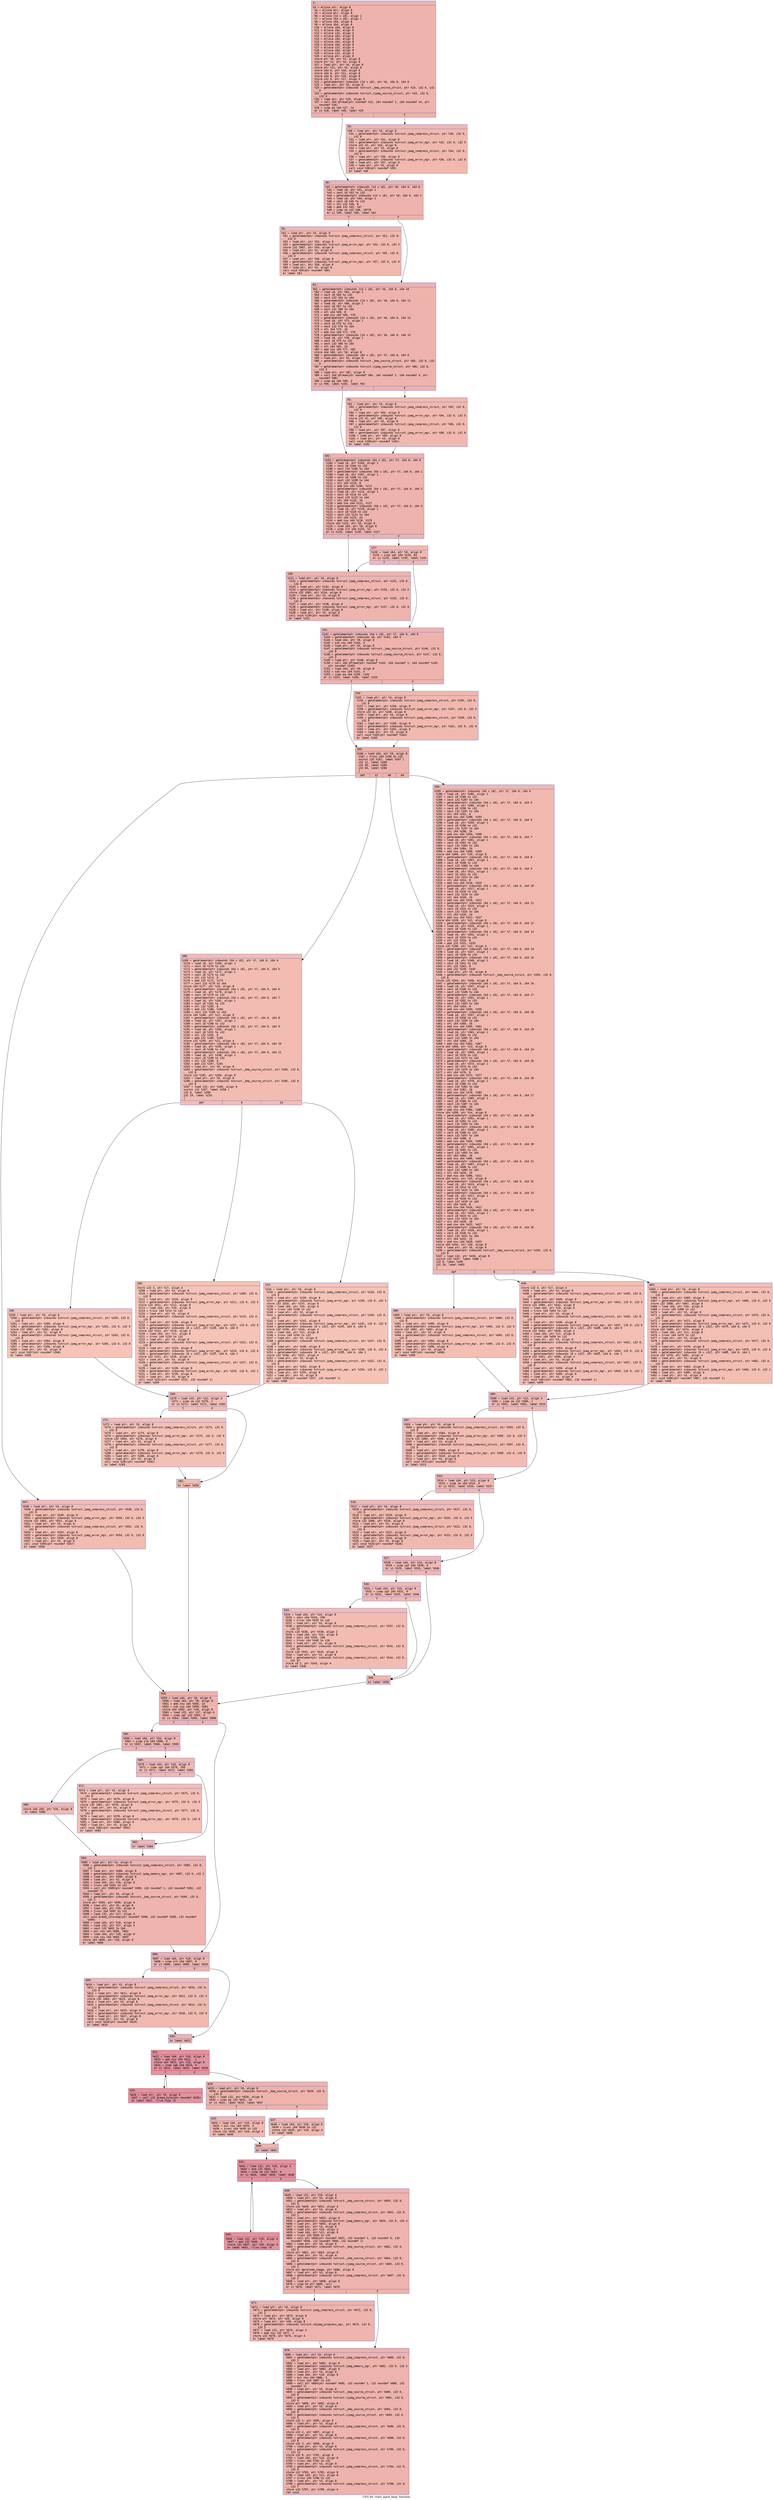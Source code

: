 digraph "CFG for 'start_input_bmp' function" {
	label="CFG for 'start_input_bmp' function";

	Node0x600000a32080 [shape=record,color="#3d50c3ff", style=filled, fillcolor="#d6524470" fontname="Courier",label="{2:\l|  %3 = alloca ptr, align 8\l  %4 = alloca ptr, align 8\l  %5 = alloca ptr, align 8\l  %6 = alloca [14 x i8], align 1\l  %7 = alloca [64 x i8], align 1\l  %8 = alloca i64, align 8\l  %9 = alloca i64, align 8\l  %10 = alloca i64, align 8\l  %11 = alloca i64, align 8\l  %12 = alloca i32, align 4\l  %13 = alloca i64, align 8\l  %14 = alloca i64, align 8\l  %15 = alloca i64, align 8\l  %16 = alloca i64, align 8\l  %17 = alloca i32, align 4\l  %18 = alloca i64, align 8\l  %19 = alloca i32, align 4\l  %20 = alloca ptr, align 8\l  store ptr %0, ptr %3, align 8\l  store ptr %1, ptr %4, align 8\l  %21 = load ptr, ptr %4, align 8\l  store ptr %21, ptr %5, align 8\l  store i64 0, ptr %10, align 8\l  store i64 0, ptr %11, align 8\l  store i64 0, ptr %16, align 8\l  store i32 0, ptr %17, align 4\l  %22 = getelementptr inbounds [14 x i8], ptr %6, i64 0, i64 0\l  %23 = load ptr, ptr %5, align 8\l  %24 = getelementptr inbounds %struct._bmp_source_struct, ptr %23, i32 0, i32\l... 0\l  %25 = getelementptr inbounds %struct.cjpeg_source_struct, ptr %24, i32 0,\l... i32 3\l  %26 = load ptr, ptr %25, align 8\l  %27 = call i64 @fread(ptr noundef %22, i64 noundef 1, i64 noundef 14, ptr\l... noundef %26)\l  %28 = icmp eq i64 %27, 14\l  br i1 %28, label %40, label %29\l|{<s0>T|<s1>F}}"];
	Node0x600000a32080:s0 -> Node0x600000a32120[tooltip="2 -> 40\nProbability 50.00%" ];
	Node0x600000a32080:s1 -> Node0x600000a320d0[tooltip="2 -> 29\nProbability 50.00%" ];
	Node0x600000a320d0 [shape=record,color="#3d50c3ff", style=filled, fillcolor="#dc5d4a70" fontname="Courier",label="{29:\l|  %30 = load ptr, ptr %3, align 8\l  %31 = getelementptr inbounds %struct.jpeg_compress_struct, ptr %30, i32 0,\l... i32 0\l  %32 = load ptr, ptr %31, align 8\l  %33 = getelementptr inbounds %struct.jpeg_error_mgr, ptr %32, i32 0, i32 5\l  store i32 42, ptr %33, align 8\l  %34 = load ptr, ptr %3, align 8\l  %35 = getelementptr inbounds %struct.jpeg_compress_struct, ptr %34, i32 0,\l... i32 0\l  %36 = load ptr, ptr %35, align 8\l  %37 = getelementptr inbounds %struct.jpeg_error_mgr, ptr %36, i32 0, i32 0\l  %38 = load ptr, ptr %37, align 8\l  %39 = load ptr, ptr %3, align 8\l  call void %38(ptr noundef %39)\l  br label %40\l}"];
	Node0x600000a320d0 -> Node0x600000a32120[tooltip="29 -> 40\nProbability 100.00%" ];
	Node0x600000a32120 [shape=record,color="#3d50c3ff", style=filled, fillcolor="#d6524470" fontname="Courier",label="{40:\l|  %41 = getelementptr inbounds [14 x i8], ptr %6, i64 0, i64 0\l  %42 = load i8, ptr %41, align 1\l  %43 = zext i8 %42 to i32\l  %44 = getelementptr inbounds [14 x i8], ptr %6, i64 0, i64 1\l  %45 = load i8, ptr %44, align 1\l  %46 = zext i8 %45 to i32\l  %47 = shl i32 %46, 8\l  %48 = add i32 %43, %47\l  %49 = icmp ne i32 %48, 19778\l  br i1 %49, label %50, label %61\l|{<s0>T|<s1>F}}"];
	Node0x600000a32120:s0 -> Node0x600000a32170[tooltip="40 -> 50\nProbability 50.00%" ];
	Node0x600000a32120:s1 -> Node0x600000a321c0[tooltip="40 -> 61\nProbability 50.00%" ];
	Node0x600000a32170 [shape=record,color="#3d50c3ff", style=filled, fillcolor="#dc5d4a70" fontname="Courier",label="{50:\l|  %51 = load ptr, ptr %3, align 8\l  %52 = getelementptr inbounds %struct.jpeg_compress_struct, ptr %51, i32 0,\l... i32 0\l  %53 = load ptr, ptr %52, align 8\l  %54 = getelementptr inbounds %struct.jpeg_error_mgr, ptr %53, i32 0, i32 5\l  store i32 1007, ptr %54, align 8\l  %55 = load ptr, ptr %3, align 8\l  %56 = getelementptr inbounds %struct.jpeg_compress_struct, ptr %55, i32 0,\l... i32 0\l  %57 = load ptr, ptr %56, align 8\l  %58 = getelementptr inbounds %struct.jpeg_error_mgr, ptr %57, i32 0, i32 0\l  %59 = load ptr, ptr %58, align 8\l  %60 = load ptr, ptr %3, align 8\l  call void %59(ptr noundef %60)\l  br label %61\l}"];
	Node0x600000a32170 -> Node0x600000a321c0[tooltip="50 -> 61\nProbability 100.00%" ];
	Node0x600000a321c0 [shape=record,color="#3d50c3ff", style=filled, fillcolor="#d6524470" fontname="Courier",label="{61:\l|  %62 = getelementptr inbounds [14 x i8], ptr %6, i64 0, i64 10\l  %63 = load i8, ptr %62, align 1\l  %64 = zext i8 %63 to i32\l  %65 = sext i32 %64 to i64\l  %66 = getelementptr inbounds [14 x i8], ptr %6, i64 0, i64 11\l  %67 = load i8, ptr %66, align 1\l  %68 = zext i8 %67 to i32\l  %69 = sext i32 %68 to i64\l  %70 = shl i64 %69, 8\l  %71 = add nsw i64 %65, %70\l  %72 = getelementptr inbounds [14 x i8], ptr %6, i64 0, i64 12\l  %73 = load i8, ptr %72, align 1\l  %74 = zext i8 %73 to i32\l  %75 = sext i32 %74 to i64\l  %76 = shl i64 %75, 16\l  %77 = add nsw i64 %71, %76\l  %78 = getelementptr inbounds [14 x i8], ptr %6, i64 0, i64 13\l  %79 = load i8, ptr %78, align 1\l  %80 = zext i8 %79 to i32\l  %81 = sext i32 %80 to i64\l  %82 = shl i64 %81, 24\l  %83 = add nsw i64 %77, %82\l  store i64 %83, ptr %8, align 8\l  %84 = getelementptr inbounds [64 x i8], ptr %7, i64 0, i64 0\l  %85 = load ptr, ptr %5, align 8\l  %86 = getelementptr inbounds %struct._bmp_source_struct, ptr %85, i32 0, i32\l... 0\l  %87 = getelementptr inbounds %struct.cjpeg_source_struct, ptr %86, i32 0,\l... i32 3\l  %88 = load ptr, ptr %87, align 8\l  %89 = call i64 @fread(ptr noundef %84, i64 noundef 1, i64 noundef 4, ptr\l... noundef %88)\l  %90 = icmp eq i64 %89, 4\l  br i1 %90, label %102, label %91\l|{<s0>T|<s1>F}}"];
	Node0x600000a321c0:s0 -> Node0x600000a32260[tooltip="61 -> 102\nProbability 50.00%" ];
	Node0x600000a321c0:s1 -> Node0x600000a32210[tooltip="61 -> 91\nProbability 50.00%" ];
	Node0x600000a32210 [shape=record,color="#3d50c3ff", style=filled, fillcolor="#dc5d4a70" fontname="Courier",label="{91:\l|  %92 = load ptr, ptr %3, align 8\l  %93 = getelementptr inbounds %struct.jpeg_compress_struct, ptr %92, i32 0,\l... i32 0\l  %94 = load ptr, ptr %93, align 8\l  %95 = getelementptr inbounds %struct.jpeg_error_mgr, ptr %94, i32 0, i32 5\l  store i32 42, ptr %95, align 8\l  %96 = load ptr, ptr %3, align 8\l  %97 = getelementptr inbounds %struct.jpeg_compress_struct, ptr %96, i32 0,\l... i32 0\l  %98 = load ptr, ptr %97, align 8\l  %99 = getelementptr inbounds %struct.jpeg_error_mgr, ptr %98, i32 0, i32 0\l  %100 = load ptr, ptr %99, align 8\l  %101 = load ptr, ptr %3, align 8\l  call void %100(ptr noundef %101)\l  br label %102\l}"];
	Node0x600000a32210 -> Node0x600000a32260[tooltip="91 -> 102\nProbability 100.00%" ];
	Node0x600000a32260 [shape=record,color="#3d50c3ff", style=filled, fillcolor="#d6524470" fontname="Courier",label="{102:\l|  %103 = getelementptr inbounds [64 x i8], ptr %7, i64 0, i64 0\l  %104 = load i8, ptr %103, align 1\l  %105 = zext i8 %104 to i32\l  %106 = sext i32 %105 to i64\l  %107 = getelementptr inbounds [64 x i8], ptr %7, i64 0, i64 1\l  %108 = load i8, ptr %107, align 1\l  %109 = zext i8 %108 to i32\l  %110 = sext i32 %109 to i64\l  %111 = shl i64 %110, 8\l  %112 = add nsw i64 %106, %111\l  %113 = getelementptr inbounds [64 x i8], ptr %7, i64 0, i64 2\l  %114 = load i8, ptr %113, align 1\l  %115 = zext i8 %114 to i32\l  %116 = sext i32 %115 to i64\l  %117 = shl i64 %116, 16\l  %118 = add nsw i64 %112, %117\l  %119 = getelementptr inbounds [64 x i8], ptr %7, i64 0, i64 3\l  %120 = load i8, ptr %119, align 1\l  %121 = zext i8 %120 to i32\l  %122 = sext i32 %121 to i64\l  %123 = shl i64 %122, 24\l  %124 = add nsw i64 %118, %123\l  store i64 %124, ptr %9, align 8\l  %125 = load i64, ptr %9, align 8\l  %126 = icmp slt i64 %125, 12\l  br i1 %126, label %130, label %127\l|{<s0>T|<s1>F}}"];
	Node0x600000a32260:s0 -> Node0x600000a32300[tooltip="102 -> 130\nProbability 50.00%" ];
	Node0x600000a32260:s1 -> Node0x600000a322b0[tooltip="102 -> 127\nProbability 50.00%" ];
	Node0x600000a322b0 [shape=record,color="#3d50c3ff", style=filled, fillcolor="#dc5d4a70" fontname="Courier",label="{127:\l|  %128 = load i64, ptr %9, align 8\l  %129 = icmp sgt i64 %128, 64\l  br i1 %129, label %130, label %141\l|{<s0>T|<s1>F}}"];
	Node0x600000a322b0:s0 -> Node0x600000a32300[tooltip="127 -> 130\nProbability 50.00%" ];
	Node0x600000a322b0:s1 -> Node0x600000a32350[tooltip="127 -> 141\nProbability 50.00%" ];
	Node0x600000a32300 [shape=record,color="#3d50c3ff", style=filled, fillcolor="#d8564670" fontname="Courier",label="{130:\l|  %131 = load ptr, ptr %3, align 8\l  %132 = getelementptr inbounds %struct.jpeg_compress_struct, ptr %131, i32 0,\l... i32 0\l  %133 = load ptr, ptr %132, align 8\l  %134 = getelementptr inbounds %struct.jpeg_error_mgr, ptr %133, i32 0, i32 5\l  store i32 1003, ptr %134, align 8\l  %135 = load ptr, ptr %3, align 8\l  %136 = getelementptr inbounds %struct.jpeg_compress_struct, ptr %135, i32 0,\l... i32 0\l  %137 = load ptr, ptr %136, align 8\l  %138 = getelementptr inbounds %struct.jpeg_error_mgr, ptr %137, i32 0, i32 0\l  %139 = load ptr, ptr %138, align 8\l  %140 = load ptr, ptr %3, align 8\l  call void %139(ptr noundef %140)\l  br label %141\l}"];
	Node0x600000a32300 -> Node0x600000a32350[tooltip="130 -> 141\nProbability 100.00%" ];
	Node0x600000a32350 [shape=record,color="#3d50c3ff", style=filled, fillcolor="#d6524470" fontname="Courier",label="{141:\l|  %142 = getelementptr inbounds [64 x i8], ptr %7, i64 0, i64 0\l  %143 = getelementptr inbounds i8, ptr %142, i64 4\l  %144 = load i64, ptr %9, align 8\l  %145 = sub nsw i64 %144, 4\l  %146 = load ptr, ptr %5, align 8\l  %147 = getelementptr inbounds %struct._bmp_source_struct, ptr %146, i32 0,\l... i32 0\l  %148 = getelementptr inbounds %struct.cjpeg_source_struct, ptr %147, i32 0,\l... i32 3\l  %149 = load ptr, ptr %148, align 8\l  %150 = call i64 @fread(ptr noundef %143, i64 noundef 1, i64 noundef %145,\l... ptr noundef %149)\l  %151 = load i64, ptr %9, align 8\l  %152 = sub nsw i64 %151, 4\l  %153 = icmp eq i64 %150, %152\l  br i1 %153, label %165, label %154\l|{<s0>T|<s1>F}}"];
	Node0x600000a32350:s0 -> Node0x600000a323f0[tooltip="141 -> 165\nProbability 50.00%" ];
	Node0x600000a32350:s1 -> Node0x600000a323a0[tooltip="141 -> 154\nProbability 50.00%" ];
	Node0x600000a323a0 [shape=record,color="#3d50c3ff", style=filled, fillcolor="#dc5d4a70" fontname="Courier",label="{154:\l|  %155 = load ptr, ptr %3, align 8\l  %156 = getelementptr inbounds %struct.jpeg_compress_struct, ptr %155, i32 0,\l... i32 0\l  %157 = load ptr, ptr %156, align 8\l  %158 = getelementptr inbounds %struct.jpeg_error_mgr, ptr %157, i32 0, i32 5\l  store i32 42, ptr %158, align 8\l  %159 = load ptr, ptr %3, align 8\l  %160 = getelementptr inbounds %struct.jpeg_compress_struct, ptr %159, i32 0,\l... i32 0\l  %161 = load ptr, ptr %160, align 8\l  %162 = getelementptr inbounds %struct.jpeg_error_mgr, ptr %161, i32 0, i32 0\l  %163 = load ptr, ptr %162, align 8\l  %164 = load ptr, ptr %3, align 8\l  call void %163(ptr noundef %164)\l  br label %165\l}"];
	Node0x600000a323a0 -> Node0x600000a323f0[tooltip="154 -> 165\nProbability 100.00%" ];
	Node0x600000a323f0 [shape=record,color="#3d50c3ff", style=filled, fillcolor="#d6524470" fontname="Courier",label="{165:\l|  %166 = load i64, ptr %9, align 8\l  %167 = trunc i64 %166 to i32\l  switch i32 %167, label %547 [\l    i32 12, label %168\l    i32 40, label %284\l    i32 64, label %284\l  ]\l|{<s0>def|<s1>12|<s2>40|<s3>64}}"];
	Node0x600000a323f0:s0 -> Node0x600000a32a30[tooltip="165 -> 547\nProbability 25.00%" ];
	Node0x600000a323f0:s1 -> Node0x600000a32440[tooltip="165 -> 168\nProbability 25.00%" ];
	Node0x600000a323f0:s2 -> Node0x600000a32670[tooltip="165 -> 284\nProbability 50.00%" ];
	Node0x600000a323f0:s3 -> Node0x600000a32670[tooltip="165 -> 284\nProbability 50.00%" ];
	Node0x600000a32440 [shape=record,color="#3d50c3ff", style=filled, fillcolor="#e1675170" fontname="Courier",label="{168:\l|  %169 = getelementptr inbounds [64 x i8], ptr %7, i64 0, i64 4\l  %170 = load i8, ptr %169, align 1\l  %171 = zext i8 %170 to i32\l  %172 = getelementptr inbounds [64 x i8], ptr %7, i64 0, i64 5\l  %173 = load i8, ptr %172, align 1\l  %174 = zext i8 %173 to i32\l  %175 = shl i32 %174, 8\l  %176 = add i32 %171, %175\l  %177 = zext i32 %176 to i64\l  store i64 %177, ptr %10, align 8\l  %178 = getelementptr inbounds [64 x i8], ptr %7, i64 0, i64 6\l  %179 = load i8, ptr %178, align 1\l  %180 = zext i8 %179 to i32\l  %181 = getelementptr inbounds [64 x i8], ptr %7, i64 0, i64 7\l  %182 = load i8, ptr %181, align 1\l  %183 = zext i8 %182 to i32\l  %184 = shl i32 %183, 8\l  %185 = add i32 %180, %184\l  %186 = zext i32 %185 to i64\l  store i64 %186, ptr %11, align 8\l  %187 = getelementptr inbounds [64 x i8], ptr %7, i64 0, i64 8\l  %188 = load i8, ptr %187, align 1\l  %189 = zext i8 %188 to i32\l  %190 = getelementptr inbounds [64 x i8], ptr %7, i64 0, i64 9\l  %191 = load i8, ptr %190, align 1\l  %192 = zext i8 %191 to i32\l  %193 = shl i32 %192, 8\l  %194 = add i32 %189, %193\l  store i32 %194, ptr %12, align 4\l  %195 = getelementptr inbounds [64 x i8], ptr %7, i64 0, i64 10\l  %196 = load i8, ptr %195, align 1\l  %197 = zext i8 %196 to i32\l  %198 = getelementptr inbounds [64 x i8], ptr %7, i64 0, i64 11\l  %199 = load i8, ptr %198, align 1\l  %200 = zext i8 %199 to i32\l  %201 = shl i32 %200, 8\l  %202 = add i32 %197, %201\l  %203 = load ptr, ptr %5, align 8\l  %204 = getelementptr inbounds %struct._bmp_source_struct, ptr %203, i32 0,\l... i32 6\l  store i32 %202, ptr %204, align 8\l  %205 = load ptr, ptr %5, align 8\l  %206 = getelementptr inbounds %struct._bmp_source_struct, ptr %205, i32 0,\l... i32 6\l  %207 = load i32, ptr %206, align 8\l  switch i32 %207, label %258 [\l    i32 8, label %208\l    i32 24, label %233\l  ]\l|{<s0>def|<s1>8|<s2>24}}"];
	Node0x600000a32440:s0 -> Node0x600000a32530[tooltip="168 -> 258\nProbability 33.33%" ];
	Node0x600000a32440:s1 -> Node0x600000a32490[tooltip="168 -> 208\nProbability 33.33%" ];
	Node0x600000a32440:s2 -> Node0x600000a324e0[tooltip="168 -> 233\nProbability 33.33%" ];
	Node0x600000a32490 [shape=record,color="#3d50c3ff", style=filled, fillcolor="#e8765c70" fontname="Courier",label="{208:\l|  store i32 3, ptr %17, align 4\l  %209 = load ptr, ptr %3, align 8\l  %210 = getelementptr inbounds %struct.jpeg_compress_struct, ptr %209, i32 0,\l... i32 0\l  %211 = load ptr, ptr %210, align 8\l  %212 = getelementptr inbounds %struct.jpeg_error_mgr, ptr %211, i32 0, i32 5\l  store i32 1011, ptr %212, align 8\l  %213 = load i64, ptr %10, align 8\l  %214 = trunc i64 %213 to i32\l  %215 = load ptr, ptr %3, align 8\l  %216 = getelementptr inbounds %struct.jpeg_compress_struct, ptr %215, i32 0,\l... i32 0\l  %217 = load ptr, ptr %216, align 8\l  %218 = getelementptr inbounds %struct.jpeg_error_mgr, ptr %217, i32 0, i32 6\l  %219 = getelementptr inbounds [8 x i32], ptr %218, i64 0, i64 0\l  store i32 %214, ptr %219, align 4\l  %220 = load i64, ptr %11, align 8\l  %221 = trunc i64 %220 to i32\l  %222 = load ptr, ptr %3, align 8\l  %223 = getelementptr inbounds %struct.jpeg_compress_struct, ptr %222, i32 0,\l... i32 0\l  %224 = load ptr, ptr %223, align 8\l  %225 = getelementptr inbounds %struct.jpeg_error_mgr, ptr %224, i32 0, i32 6\l  %226 = getelementptr inbounds [8 x i32], ptr %225, i64 0, i64 1\l  store i32 %221, ptr %226, align 4\l  %227 = load ptr, ptr %3, align 8\l  %228 = getelementptr inbounds %struct.jpeg_compress_struct, ptr %227, i32 0,\l... i32 0\l  %229 = load ptr, ptr %228, align 8\l  %230 = getelementptr inbounds %struct.jpeg_error_mgr, ptr %229, i32 0, i32 1\l  %231 = load ptr, ptr %230, align 8\l  %232 = load ptr, ptr %3, align 8\l  call void %231(ptr noundef %232, i32 noundef 1)\l  br label %269\l}"];
	Node0x600000a32490 -> Node0x600000a32580[tooltip="208 -> 269\nProbability 100.00%" ];
	Node0x600000a324e0 [shape=record,color="#3d50c3ff", style=filled, fillcolor="#e8765c70" fontname="Courier",label="{233:\l|  %234 = load ptr, ptr %3, align 8\l  %235 = getelementptr inbounds %struct.jpeg_compress_struct, ptr %234, i32 0,\l... i32 0\l  %236 = load ptr, ptr %235, align 8\l  %237 = getelementptr inbounds %struct.jpeg_error_mgr, ptr %236, i32 0, i32 5\l  store i32 1010, ptr %237, align 8\l  %238 = load i64, ptr %10, align 8\l  %239 = trunc i64 %238 to i32\l  %240 = load ptr, ptr %3, align 8\l  %241 = getelementptr inbounds %struct.jpeg_compress_struct, ptr %240, i32 0,\l... i32 0\l  %242 = load ptr, ptr %241, align 8\l  %243 = getelementptr inbounds %struct.jpeg_error_mgr, ptr %242, i32 0, i32 6\l  %244 = getelementptr inbounds [8 x i32], ptr %243, i64 0, i64 0\l  store i32 %239, ptr %244, align 4\l  %245 = load i64, ptr %11, align 8\l  %246 = trunc i64 %245 to i32\l  %247 = load ptr, ptr %3, align 8\l  %248 = getelementptr inbounds %struct.jpeg_compress_struct, ptr %247, i32 0,\l... i32 0\l  %249 = load ptr, ptr %248, align 8\l  %250 = getelementptr inbounds %struct.jpeg_error_mgr, ptr %249, i32 0, i32 6\l  %251 = getelementptr inbounds [8 x i32], ptr %250, i64 0, i64 1\l  store i32 %246, ptr %251, align 4\l  %252 = load ptr, ptr %3, align 8\l  %253 = getelementptr inbounds %struct.jpeg_compress_struct, ptr %252, i32 0,\l... i32 0\l  %254 = load ptr, ptr %253, align 8\l  %255 = getelementptr inbounds %struct.jpeg_error_mgr, ptr %254, i32 0, i32 1\l  %256 = load ptr, ptr %255, align 8\l  %257 = load ptr, ptr %3, align 8\l  call void %256(ptr noundef %257, i32 noundef 1)\l  br label %269\l}"];
	Node0x600000a324e0 -> Node0x600000a32580[tooltip="233 -> 269\nProbability 100.00%" ];
	Node0x600000a32530 [shape=record,color="#3d50c3ff", style=filled, fillcolor="#e8765c70" fontname="Courier",label="{258:\l|  %259 = load ptr, ptr %3, align 8\l  %260 = getelementptr inbounds %struct.jpeg_compress_struct, ptr %259, i32 0,\l... i32 0\l  %261 = load ptr, ptr %260, align 8\l  %262 = getelementptr inbounds %struct.jpeg_error_mgr, ptr %261, i32 0, i32 5\l  store i32 1002, ptr %262, align 8\l  %263 = load ptr, ptr %3, align 8\l  %264 = getelementptr inbounds %struct.jpeg_compress_struct, ptr %263, i32 0,\l... i32 0\l  %265 = load ptr, ptr %264, align 8\l  %266 = getelementptr inbounds %struct.jpeg_error_mgr, ptr %265, i32 0, i32 0\l  %267 = load ptr, ptr %266, align 8\l  %268 = load ptr, ptr %3, align 8\l  call void %267(ptr noundef %268)\l  br label %269\l}"];
	Node0x600000a32530 -> Node0x600000a32580[tooltip="258 -> 269\nProbability 100.00%" ];
	Node0x600000a32580 [shape=record,color="#3d50c3ff", style=filled, fillcolor="#e1675170" fontname="Courier",label="{269:\l|  %270 = load i32, ptr %12, align 4\l  %271 = icmp ne i32 %270, 1\l  br i1 %271, label %272, label %283\l|{<s0>T|<s1>F}}"];
	Node0x600000a32580:s0 -> Node0x600000a325d0[tooltip="269 -> 272\nProbability 50.00%" ];
	Node0x600000a32580:s1 -> Node0x600000a32620[tooltip="269 -> 283\nProbability 50.00%" ];
	Node0x600000a325d0 [shape=record,color="#3d50c3ff", style=filled, fillcolor="#e5705870" fontname="Courier",label="{272:\l|  %273 = load ptr, ptr %3, align 8\l  %274 = getelementptr inbounds %struct.jpeg_compress_struct, ptr %273, i32 0,\l... i32 0\l  %275 = load ptr, ptr %274, align 8\l  %276 = getelementptr inbounds %struct.jpeg_error_mgr, ptr %275, i32 0, i32 5\l  store i32 1004, ptr %276, align 8\l  %277 = load ptr, ptr %3, align 8\l  %278 = getelementptr inbounds %struct.jpeg_compress_struct, ptr %277, i32 0,\l... i32 0\l  %279 = load ptr, ptr %278, align 8\l  %280 = getelementptr inbounds %struct.jpeg_error_mgr, ptr %279, i32 0, i32 0\l  %281 = load ptr, ptr %280, align 8\l  %282 = load ptr, ptr %3, align 8\l  call void %281(ptr noundef %282)\l  br label %283\l}"];
	Node0x600000a325d0 -> Node0x600000a32620[tooltip="272 -> 283\nProbability 100.00%" ];
	Node0x600000a32620 [shape=record,color="#3d50c3ff", style=filled, fillcolor="#e1675170" fontname="Courier",label="{283:\l|  br label %558\l}"];
	Node0x600000a32620 -> Node0x600000a32a80[tooltip="283 -> 558\nProbability 100.00%" ];
	Node0x600000a32670 [shape=record,color="#3d50c3ff", style=filled, fillcolor="#dc5d4a70" fontname="Courier",label="{284:\l|  %285 = getelementptr inbounds [64 x i8], ptr %7, i64 0, i64 4\l  %286 = load i8, ptr %285, align 1\l  %287 = zext i8 %286 to i32\l  %288 = sext i32 %287 to i64\l  %289 = getelementptr inbounds [64 x i8], ptr %7, i64 0, i64 5\l  %290 = load i8, ptr %289, align 1\l  %291 = zext i8 %290 to i32\l  %292 = sext i32 %291 to i64\l  %293 = shl i64 %292, 8\l  %294 = add nsw i64 %288, %293\l  %295 = getelementptr inbounds [64 x i8], ptr %7, i64 0, i64 6\l  %296 = load i8, ptr %295, align 1\l  %297 = zext i8 %296 to i32\l  %298 = sext i32 %297 to i64\l  %299 = shl i64 %298, 16\l  %300 = add nsw i64 %294, %299\l  %301 = getelementptr inbounds [64 x i8], ptr %7, i64 0, i64 7\l  %302 = load i8, ptr %301, align 1\l  %303 = zext i8 %302 to i32\l  %304 = sext i32 %303 to i64\l  %305 = shl i64 %304, 24\l  %306 = add nsw i64 %300, %305\l  store i64 %306, ptr %10, align 8\l  %307 = getelementptr inbounds [64 x i8], ptr %7, i64 0, i64 8\l  %308 = load i8, ptr %307, align 1\l  %309 = zext i8 %308 to i32\l  %310 = sext i32 %309 to i64\l  %311 = getelementptr inbounds [64 x i8], ptr %7, i64 0, i64 9\l  %312 = load i8, ptr %311, align 1\l  %313 = zext i8 %312 to i32\l  %314 = sext i32 %313 to i64\l  %315 = shl i64 %314, 8\l  %316 = add nsw i64 %310, %315\l  %317 = getelementptr inbounds [64 x i8], ptr %7, i64 0, i64 10\l  %318 = load i8, ptr %317, align 1\l  %319 = zext i8 %318 to i32\l  %320 = sext i32 %319 to i64\l  %321 = shl i64 %320, 16\l  %322 = add nsw i64 %316, %321\l  %323 = getelementptr inbounds [64 x i8], ptr %7, i64 0, i64 11\l  %324 = load i8, ptr %323, align 1\l  %325 = zext i8 %324 to i32\l  %326 = sext i32 %325 to i64\l  %327 = shl i64 %326, 24\l  %328 = add nsw i64 %322, %327\l  store i64 %328, ptr %11, align 8\l  %329 = getelementptr inbounds [64 x i8], ptr %7, i64 0, i64 12\l  %330 = load i8, ptr %329, align 1\l  %331 = zext i8 %330 to i32\l  %332 = getelementptr inbounds [64 x i8], ptr %7, i64 0, i64 13\l  %333 = load i8, ptr %332, align 1\l  %334 = zext i8 %333 to i32\l  %335 = shl i32 %334, 8\l  %336 = add i32 %331, %335\l  store i32 %336, ptr %12, align 4\l  %337 = getelementptr inbounds [64 x i8], ptr %7, i64 0, i64 14\l  %338 = load i8, ptr %337, align 1\l  %339 = zext i8 %338 to i32\l  %340 = getelementptr inbounds [64 x i8], ptr %7, i64 0, i64 15\l  %341 = load i8, ptr %340, align 1\l  %342 = zext i8 %341 to i32\l  %343 = shl i32 %342, 8\l  %344 = add i32 %339, %343\l  %345 = load ptr, ptr %5, align 8\l  %346 = getelementptr inbounds %struct._bmp_source_struct, ptr %345, i32 0,\l... i32 6\l  store i32 %344, ptr %346, align 8\l  %347 = getelementptr inbounds [64 x i8], ptr %7, i64 0, i64 16\l  %348 = load i8, ptr %347, align 1\l  %349 = zext i8 %348 to i32\l  %350 = sext i32 %349 to i64\l  %351 = getelementptr inbounds [64 x i8], ptr %7, i64 0, i64 17\l  %352 = load i8, ptr %351, align 1\l  %353 = zext i8 %352 to i32\l  %354 = sext i32 %353 to i64\l  %355 = shl i64 %354, 8\l  %356 = add nsw i64 %350, %355\l  %357 = getelementptr inbounds [64 x i8], ptr %7, i64 0, i64 18\l  %358 = load i8, ptr %357, align 1\l  %359 = zext i8 %358 to i32\l  %360 = sext i32 %359 to i64\l  %361 = shl i64 %360, 16\l  %362 = add nsw i64 %356, %361\l  %363 = getelementptr inbounds [64 x i8], ptr %7, i64 0, i64 19\l  %364 = load i8, ptr %363, align 1\l  %365 = zext i8 %364 to i32\l  %366 = sext i32 %365 to i64\l  %367 = shl i64 %366, 24\l  %368 = add nsw i64 %362, %367\l  store i64 %368, ptr %13, align 8\l  %369 = getelementptr inbounds [64 x i8], ptr %7, i64 0, i64 24\l  %370 = load i8, ptr %369, align 1\l  %371 = zext i8 %370 to i32\l  %372 = sext i32 %371 to i64\l  %373 = getelementptr inbounds [64 x i8], ptr %7, i64 0, i64 25\l  %374 = load i8, ptr %373, align 1\l  %375 = zext i8 %374 to i32\l  %376 = sext i32 %375 to i64\l  %377 = shl i64 %376, 8\l  %378 = add nsw i64 %372, %377\l  %379 = getelementptr inbounds [64 x i8], ptr %7, i64 0, i64 26\l  %380 = load i8, ptr %379, align 1\l  %381 = zext i8 %380 to i32\l  %382 = sext i32 %381 to i64\l  %383 = shl i64 %382, 16\l  %384 = add nsw i64 %378, %383\l  %385 = getelementptr inbounds [64 x i8], ptr %7, i64 0, i64 27\l  %386 = load i8, ptr %385, align 1\l  %387 = zext i8 %386 to i32\l  %388 = sext i32 %387 to i64\l  %389 = shl i64 %388, 24\l  %390 = add nsw i64 %384, %389\l  store i64 %390, ptr %14, align 8\l  %391 = getelementptr inbounds [64 x i8], ptr %7, i64 0, i64 28\l  %392 = load i8, ptr %391, align 1\l  %393 = zext i8 %392 to i32\l  %394 = sext i32 %393 to i64\l  %395 = getelementptr inbounds [64 x i8], ptr %7, i64 0, i64 29\l  %396 = load i8, ptr %395, align 1\l  %397 = zext i8 %396 to i32\l  %398 = sext i32 %397 to i64\l  %399 = shl i64 %398, 8\l  %400 = add nsw i64 %394, %399\l  %401 = getelementptr inbounds [64 x i8], ptr %7, i64 0, i64 30\l  %402 = load i8, ptr %401, align 1\l  %403 = zext i8 %402 to i32\l  %404 = sext i32 %403 to i64\l  %405 = shl i64 %404, 16\l  %406 = add nsw i64 %400, %405\l  %407 = getelementptr inbounds [64 x i8], ptr %7, i64 0, i64 31\l  %408 = load i8, ptr %407, align 1\l  %409 = zext i8 %408 to i32\l  %410 = sext i32 %409 to i64\l  %411 = shl i64 %410, 24\l  %412 = add nsw i64 %406, %411\l  store i64 %412, ptr %15, align 8\l  %413 = getelementptr inbounds [64 x i8], ptr %7, i64 0, i64 32\l  %414 = load i8, ptr %413, align 1\l  %415 = zext i8 %414 to i32\l  %416 = sext i32 %415 to i64\l  %417 = getelementptr inbounds [64 x i8], ptr %7, i64 0, i64 33\l  %418 = load i8, ptr %417, align 1\l  %419 = zext i8 %418 to i32\l  %420 = sext i32 %419 to i64\l  %421 = shl i64 %420, 8\l  %422 = add nsw i64 %416, %421\l  %423 = getelementptr inbounds [64 x i8], ptr %7, i64 0, i64 34\l  %424 = load i8, ptr %423, align 1\l  %425 = zext i8 %424 to i32\l  %426 = sext i32 %425 to i64\l  %427 = shl i64 %426, 16\l  %428 = add nsw i64 %422, %427\l  %429 = getelementptr inbounds [64 x i8], ptr %7, i64 0, i64 35\l  %430 = load i8, ptr %429, align 1\l  %431 = zext i8 %430 to i32\l  %432 = sext i32 %431 to i64\l  %433 = shl i64 %432, 24\l  %434 = add nsw i64 %428, %433\l  store i64 %434, ptr %16, align 8\l  %435 = load ptr, ptr %5, align 8\l  %436 = getelementptr inbounds %struct._bmp_source_struct, ptr %435, i32 0,\l... i32 6\l  %437 = load i32, ptr %436, align 8\l  switch i32 %437, label %488 [\l    i32 8, label %438\l    i32 24, label %463\l  ]\l|{<s0>def|<s1>8|<s2>24}}"];
	Node0x600000a32670:s0 -> Node0x600000a32760[tooltip="284 -> 488\nProbability 33.33%" ];
	Node0x600000a32670:s1 -> Node0x600000a326c0[tooltip="284 -> 438\nProbability 33.33%" ];
	Node0x600000a32670:s2 -> Node0x600000a32710[tooltip="284 -> 463\nProbability 33.33%" ];
	Node0x600000a326c0 [shape=record,color="#3d50c3ff", style=filled, fillcolor="#e36c5570" fontname="Courier",label="{438:\l|  store i32 4, ptr %17, align 4\l  %439 = load ptr, ptr %3, align 8\l  %440 = getelementptr inbounds %struct.jpeg_compress_struct, ptr %439, i32 0,\l... i32 0\l  %441 = load ptr, ptr %440, align 8\l  %442 = getelementptr inbounds %struct.jpeg_error_mgr, ptr %441, i32 0, i32 5\l  store i32 1009, ptr %442, align 8\l  %443 = load i64, ptr %10, align 8\l  %444 = trunc i64 %443 to i32\l  %445 = load ptr, ptr %3, align 8\l  %446 = getelementptr inbounds %struct.jpeg_compress_struct, ptr %445, i32 0,\l... i32 0\l  %447 = load ptr, ptr %446, align 8\l  %448 = getelementptr inbounds %struct.jpeg_error_mgr, ptr %447, i32 0, i32 6\l  %449 = getelementptr inbounds [8 x i32], ptr %448, i64 0, i64 0\l  store i32 %444, ptr %449, align 4\l  %450 = load i64, ptr %11, align 8\l  %451 = trunc i64 %450 to i32\l  %452 = load ptr, ptr %3, align 8\l  %453 = getelementptr inbounds %struct.jpeg_compress_struct, ptr %452, i32 0,\l... i32 0\l  %454 = load ptr, ptr %453, align 8\l  %455 = getelementptr inbounds %struct.jpeg_error_mgr, ptr %454, i32 0, i32 6\l  %456 = getelementptr inbounds [8 x i32], ptr %455, i64 0, i64 1\l  store i32 %451, ptr %456, align 4\l  %457 = load ptr, ptr %3, align 8\l  %458 = getelementptr inbounds %struct.jpeg_compress_struct, ptr %457, i32 0,\l... i32 0\l  %459 = load ptr, ptr %458, align 8\l  %460 = getelementptr inbounds %struct.jpeg_error_mgr, ptr %459, i32 0, i32 1\l  %461 = load ptr, ptr %460, align 8\l  %462 = load ptr, ptr %3, align 8\l  call void %461(ptr noundef %462, i32 noundef 1)\l  br label %499\l}"];
	Node0x600000a326c0 -> Node0x600000a327b0[tooltip="438 -> 499\nProbability 100.00%" ];
	Node0x600000a32710 [shape=record,color="#3d50c3ff", style=filled, fillcolor="#e36c5570" fontname="Courier",label="{463:\l|  %464 = load ptr, ptr %3, align 8\l  %465 = getelementptr inbounds %struct.jpeg_compress_struct, ptr %464, i32 0,\l... i32 0\l  %466 = load ptr, ptr %465, align 8\l  %467 = getelementptr inbounds %struct.jpeg_error_mgr, ptr %466, i32 0, i32 5\l  store i32 1008, ptr %467, align 8\l  %468 = load i64, ptr %10, align 8\l  %469 = trunc i64 %468 to i32\l  %470 = load ptr, ptr %3, align 8\l  %471 = getelementptr inbounds %struct.jpeg_compress_struct, ptr %470, i32 0,\l... i32 0\l  %472 = load ptr, ptr %471, align 8\l  %473 = getelementptr inbounds %struct.jpeg_error_mgr, ptr %472, i32 0, i32 6\l  %474 = getelementptr inbounds [8 x i32], ptr %473, i64 0, i64 0\l  store i32 %469, ptr %474, align 4\l  %475 = load i64, ptr %11, align 8\l  %476 = trunc i64 %475 to i32\l  %477 = load ptr, ptr %3, align 8\l  %478 = getelementptr inbounds %struct.jpeg_compress_struct, ptr %477, i32 0,\l... i32 0\l  %479 = load ptr, ptr %478, align 8\l  %480 = getelementptr inbounds %struct.jpeg_error_mgr, ptr %479, i32 0, i32 6\l  %481 = getelementptr inbounds [8 x i32], ptr %480, i64 0, i64 1\l  store i32 %476, ptr %481, align 4\l  %482 = load ptr, ptr %3, align 8\l  %483 = getelementptr inbounds %struct.jpeg_compress_struct, ptr %482, i32 0,\l... i32 0\l  %484 = load ptr, ptr %483, align 8\l  %485 = getelementptr inbounds %struct.jpeg_error_mgr, ptr %484, i32 0, i32 1\l  %486 = load ptr, ptr %485, align 8\l  %487 = load ptr, ptr %3, align 8\l  call void %486(ptr noundef %487, i32 noundef 1)\l  br label %499\l}"];
	Node0x600000a32710 -> Node0x600000a327b0[tooltip="463 -> 499\nProbability 100.00%" ];
	Node0x600000a32760 [shape=record,color="#3d50c3ff", style=filled, fillcolor="#e36c5570" fontname="Courier",label="{488:\l|  %489 = load ptr, ptr %3, align 8\l  %490 = getelementptr inbounds %struct.jpeg_compress_struct, ptr %489, i32 0,\l... i32 0\l  %491 = load ptr, ptr %490, align 8\l  %492 = getelementptr inbounds %struct.jpeg_error_mgr, ptr %491, i32 0, i32 5\l  store i32 1002, ptr %492, align 8\l  %493 = load ptr, ptr %3, align 8\l  %494 = getelementptr inbounds %struct.jpeg_compress_struct, ptr %493, i32 0,\l... i32 0\l  %495 = load ptr, ptr %494, align 8\l  %496 = getelementptr inbounds %struct.jpeg_error_mgr, ptr %495, i32 0, i32 0\l  %497 = load ptr, ptr %496, align 8\l  %498 = load ptr, ptr %3, align 8\l  call void %497(ptr noundef %498)\l  br label %499\l}"];
	Node0x600000a32760 -> Node0x600000a327b0[tooltip="488 -> 499\nProbability 100.00%" ];
	Node0x600000a327b0 [shape=record,color="#3d50c3ff", style=filled, fillcolor="#dc5d4a70" fontname="Courier",label="{499:\l|  %500 = load i32, ptr %12, align 4\l  %501 = icmp ne i32 %500, 1\l  br i1 %501, label %502, label %513\l|{<s0>T|<s1>F}}"];
	Node0x600000a327b0:s0 -> Node0x600000a32800[tooltip="499 -> 502\nProbability 50.00%" ];
	Node0x600000a327b0:s1 -> Node0x600000a32850[tooltip="499 -> 513\nProbability 50.00%" ];
	Node0x600000a32800 [shape=record,color="#3d50c3ff", style=filled, fillcolor="#e1675170" fontname="Courier",label="{502:\l|  %503 = load ptr, ptr %3, align 8\l  %504 = getelementptr inbounds %struct.jpeg_compress_struct, ptr %503, i32 0,\l... i32 0\l  %505 = load ptr, ptr %504, align 8\l  %506 = getelementptr inbounds %struct.jpeg_error_mgr, ptr %505, i32 0, i32 5\l  store i32 1004, ptr %506, align 8\l  %507 = load ptr, ptr %3, align 8\l  %508 = getelementptr inbounds %struct.jpeg_compress_struct, ptr %507, i32 0,\l... i32 0\l  %509 = load ptr, ptr %508, align 8\l  %510 = getelementptr inbounds %struct.jpeg_error_mgr, ptr %509, i32 0, i32 0\l  %511 = load ptr, ptr %510, align 8\l  %512 = load ptr, ptr %3, align 8\l  call void %511(ptr noundef %512)\l  br label %513\l}"];
	Node0x600000a32800 -> Node0x600000a32850[tooltip="502 -> 513\nProbability 100.00%" ];
	Node0x600000a32850 [shape=record,color="#3d50c3ff", style=filled, fillcolor="#dc5d4a70" fontname="Courier",label="{513:\l|  %514 = load i64, ptr %13, align 8\l  %515 = icmp ne i64 %514, 0\l  br i1 %515, label %516, label %527\l|{<s0>T|<s1>F}}"];
	Node0x600000a32850:s0 -> Node0x600000a328a0[tooltip="513 -> 516\nProbability 62.50%" ];
	Node0x600000a32850:s1 -> Node0x600000a328f0[tooltip="513 -> 527\nProbability 37.50%" ];
	Node0x600000a328a0 [shape=record,color="#3d50c3ff", style=filled, fillcolor="#de614d70" fontname="Courier",label="{516:\l|  %517 = load ptr, ptr %3, align 8\l  %518 = getelementptr inbounds %struct.jpeg_compress_struct, ptr %517, i32 0,\l... i32 0\l  %519 = load ptr, ptr %518, align 8\l  %520 = getelementptr inbounds %struct.jpeg_error_mgr, ptr %519, i32 0, i32 5\l  store i32 1006, ptr %520, align 8\l  %521 = load ptr, ptr %3, align 8\l  %522 = getelementptr inbounds %struct.jpeg_compress_struct, ptr %521, i32 0,\l... i32 0\l  %523 = load ptr, ptr %522, align 8\l  %524 = getelementptr inbounds %struct.jpeg_error_mgr, ptr %523, i32 0, i32 0\l  %525 = load ptr, ptr %524, align 8\l  %526 = load ptr, ptr %3, align 8\l  call void %525(ptr noundef %526)\l  br label %527\l}"];
	Node0x600000a328a0 -> Node0x600000a328f0[tooltip="516 -> 527\nProbability 100.00%" ];
	Node0x600000a328f0 [shape=record,color="#3d50c3ff", style=filled, fillcolor="#dc5d4a70" fontname="Courier",label="{527:\l|  %528 = load i64, ptr %14, align 8\l  %529 = icmp sgt i64 %528, 0\l  br i1 %529, label %530, label %546\l|{<s0>T|<s1>F}}"];
	Node0x600000a328f0:s0 -> Node0x600000a32940[tooltip="527 -> 530\nProbability 62.50%" ];
	Node0x600000a328f0:s1 -> Node0x600000a329e0[tooltip="527 -> 546\nProbability 37.50%" ];
	Node0x600000a32940 [shape=record,color="#3d50c3ff", style=filled, fillcolor="#de614d70" fontname="Courier",label="{530:\l|  %531 = load i64, ptr %15, align 8\l  %532 = icmp sgt i64 %531, 0\l  br i1 %532, label %533, label %546\l|{<s0>T|<s1>F}}"];
	Node0x600000a32940:s0 -> Node0x600000a32990[tooltip="530 -> 533\nProbability 62.50%" ];
	Node0x600000a32940:s1 -> Node0x600000a329e0[tooltip="530 -> 546\nProbability 37.50%" ];
	Node0x600000a32990 [shape=record,color="#3d50c3ff", style=filled, fillcolor="#e1675170" fontname="Courier",label="{533:\l|  %534 = load i64, ptr %14, align 8\l  %535 = sdiv i64 %534, 100\l  %536 = trunc i64 %535 to i16\l  %537 = load ptr, ptr %3, align 8\l  %538 = getelementptr inbounds %struct.jpeg_compress_struct, ptr %537, i32 0,\l... i32 33\l  store i16 %536, ptr %538, align 2\l  %539 = load i64, ptr %15, align 8\l  %540 = sdiv i64 %539, 100\l  %541 = trunc i64 %540 to i16\l  %542 = load ptr, ptr %3, align 8\l  %543 = getelementptr inbounds %struct.jpeg_compress_struct, ptr %542, i32 0,\l... i32 34\l  store i16 %541, ptr %543, align 8\l  %544 = load ptr, ptr %3, align 8\l  %545 = getelementptr inbounds %struct.jpeg_compress_struct, ptr %544, i32 0,\l... i32 32\l  store i8 2, ptr %545, align 4\l  br label %546\l}"];
	Node0x600000a32990 -> Node0x600000a329e0[tooltip="533 -> 546\nProbability 100.00%" ];
	Node0x600000a329e0 [shape=record,color="#3d50c3ff", style=filled, fillcolor="#dc5d4a70" fontname="Courier",label="{546:\l|  br label %558\l}"];
	Node0x600000a329e0 -> Node0x600000a32a80[tooltip="546 -> 558\nProbability 100.00%" ];
	Node0x600000a32a30 [shape=record,color="#3d50c3ff", style=filled, fillcolor="#e1675170" fontname="Courier",label="{547:\l|  %548 = load ptr, ptr %3, align 8\l  %549 = getelementptr inbounds %struct.jpeg_compress_struct, ptr %548, i32 0,\l... i32 0\l  %550 = load ptr, ptr %549, align 8\l  %551 = getelementptr inbounds %struct.jpeg_error_mgr, ptr %550, i32 0, i32 5\l  store i32 1003, ptr %551, align 8\l  %552 = load ptr, ptr %3, align 8\l  %553 = getelementptr inbounds %struct.jpeg_compress_struct, ptr %552, i32 0,\l... i32 0\l  %554 = load ptr, ptr %553, align 8\l  %555 = getelementptr inbounds %struct.jpeg_error_mgr, ptr %554, i32 0, i32 0\l  %556 = load ptr, ptr %555, align 8\l  %557 = load ptr, ptr %3, align 8\l  call void %556(ptr noundef %557)\l  br label %558\l}"];
	Node0x600000a32a30 -> Node0x600000a32a80[tooltip="547 -> 558\nProbability 100.00%" ];
	Node0x600000a32a80 [shape=record,color="#3d50c3ff", style=filled, fillcolor="#d6524470" fontname="Courier",label="{558:\l|  %559 = load i64, ptr %8, align 8\l  %560 = load i64, ptr %9, align 8\l  %561 = add nsw i64 %560, 14\l  %562 = sub nsw i64 %559, %561\l  store i64 %562, ptr %18, align 8\l  %563 = load i32, ptr %17, align 4\l  %564 = icmp sgt i32 %563, 0\l  br i1 %564, label %565, label %606\l|{<s0>T|<s1>F}}"];
	Node0x600000a32a80:s0 -> Node0x600000a32ad0[tooltip="558 -> 565\nProbability 62.50%" ];
	Node0x600000a32a80:s1 -> Node0x600000a32cb0[tooltip="558 -> 606\nProbability 37.50%" ];
	Node0x600000a32ad0 [shape=record,color="#3d50c3ff", style=filled, fillcolor="#d8564670" fontname="Courier",label="{565:\l|  %566 = load i64, ptr %16, align 8\l  %567 = icmp sle i64 %566, 0\l  br i1 %567, label %568, label %569\l|{<s0>T|<s1>F}}"];
	Node0x600000a32ad0:s0 -> Node0x600000a32b20[tooltip="565 -> 568\nProbability 50.00%" ];
	Node0x600000a32ad0:s1 -> Node0x600000a32b70[tooltip="565 -> 569\nProbability 50.00%" ];
	Node0x600000a32b20 [shape=record,color="#3d50c3ff", style=filled, fillcolor="#de614d70" fontname="Courier",label="{568:\l|  store i64 256, ptr %16, align 8\l  br label %584\l}"];
	Node0x600000a32b20 -> Node0x600000a32c60[tooltip="568 -> 584\nProbability 100.00%" ];
	Node0x600000a32b70 [shape=record,color="#3d50c3ff", style=filled, fillcolor="#de614d70" fontname="Courier",label="{569:\l|  %570 = load i64, ptr %16, align 8\l  %571 = icmp sgt i64 %570, 256\l  br i1 %571, label %572, label %583\l|{<s0>T|<s1>F}}"];
	Node0x600000a32b70:s0 -> Node0x600000a32bc0[tooltip="569 -> 572\nProbability 50.00%" ];
	Node0x600000a32b70:s1 -> Node0x600000a32c10[tooltip="569 -> 583\nProbability 50.00%" ];
	Node0x600000a32bc0 [shape=record,color="#3d50c3ff", style=filled, fillcolor="#e36c5570" fontname="Courier",label="{572:\l|  %573 = load ptr, ptr %3, align 8\l  %574 = getelementptr inbounds %struct.jpeg_compress_struct, ptr %573, i32 0,\l... i32 0\l  %575 = load ptr, ptr %574, align 8\l  %576 = getelementptr inbounds %struct.jpeg_error_mgr, ptr %575, i32 0, i32 5\l  store i32 1001, ptr %576, align 8\l  %577 = load ptr, ptr %3, align 8\l  %578 = getelementptr inbounds %struct.jpeg_compress_struct, ptr %577, i32 0,\l... i32 0\l  %579 = load ptr, ptr %578, align 8\l  %580 = getelementptr inbounds %struct.jpeg_error_mgr, ptr %579, i32 0, i32 0\l  %581 = load ptr, ptr %580, align 8\l  %582 = load ptr, ptr %3, align 8\l  call void %581(ptr noundef %582)\l  br label %583\l}"];
	Node0x600000a32bc0 -> Node0x600000a32c10[tooltip="572 -> 583\nProbability 100.00%" ];
	Node0x600000a32c10 [shape=record,color="#3d50c3ff", style=filled, fillcolor="#de614d70" fontname="Courier",label="{583:\l|  br label %584\l}"];
	Node0x600000a32c10 -> Node0x600000a32c60[tooltip="583 -> 584\nProbability 100.00%" ];
	Node0x600000a32c60 [shape=record,color="#3d50c3ff", style=filled, fillcolor="#d8564670" fontname="Courier",label="{584:\l|  %585 = load ptr, ptr %3, align 8\l  %586 = getelementptr inbounds %struct.jpeg_compress_struct, ptr %585, i32 0,\l... i32 1\l  %587 = load ptr, ptr %586, align 8\l  %588 = getelementptr inbounds %struct.jpeg_memory_mgr, ptr %587, i32 0, i32 2\l  %589 = load ptr, ptr %588, align 8\l  %590 = load ptr, ptr %3, align 8\l  %591 = load i64, ptr %16, align 8\l  %592 = trunc i64 %591 to i32\l  %593 = call ptr %589(ptr noundef %590, i32 noundef 1, i32 noundef %592, i32\l... noundef 3)\l  %594 = load ptr, ptr %5, align 8\l  %595 = getelementptr inbounds %struct._bmp_source_struct, ptr %594, i32 0,\l... i32 2\l  store ptr %593, ptr %595, align 8\l  %596 = load ptr, ptr %5, align 8\l  %597 = load i64, ptr %16, align 8\l  %598 = trunc i64 %597 to i32\l  %599 = load i32, ptr %17, align 4\l  call void @read_colormap(ptr noundef %596, i32 noundef %598, i32 noundef\l... %599)\l  %600 = load i64, ptr %16, align 8\l  %601 = load i32, ptr %17, align 4\l  %602 = sext i32 %601 to i64\l  %603 = mul nsw i64 %600, %602\l  %604 = load i64, ptr %18, align 8\l  %605 = sub nsw i64 %604, %603\l  store i64 %605, ptr %18, align 8\l  br label %606\l}"];
	Node0x600000a32c60 -> Node0x600000a32cb0[tooltip="584 -> 606\nProbability 100.00%" ];
	Node0x600000a32cb0 [shape=record,color="#3d50c3ff", style=filled, fillcolor="#d6524470" fontname="Courier",label="{606:\l|  %607 = load i64, ptr %18, align 8\l  %608 = icmp slt i64 %607, 0\l  br i1 %608, label %609, label %620\l|{<s0>T|<s1>F}}"];
	Node0x600000a32cb0:s0 -> Node0x600000a32d00[tooltip="606 -> 609\nProbability 37.50%" ];
	Node0x600000a32cb0:s1 -> Node0x600000a32d50[tooltip="606 -> 620\nProbability 62.50%" ];
	Node0x600000a32d00 [shape=record,color="#3d50c3ff", style=filled, fillcolor="#de614d70" fontname="Courier",label="{609:\l|  %610 = load ptr, ptr %3, align 8\l  %611 = getelementptr inbounds %struct.jpeg_compress_struct, ptr %610, i32 0,\l... i32 0\l  %612 = load ptr, ptr %611, align 8\l  %613 = getelementptr inbounds %struct.jpeg_error_mgr, ptr %612, i32 0, i32 5\l  store i32 1003, ptr %613, align 8\l  %614 = load ptr, ptr %3, align 8\l  %615 = getelementptr inbounds %struct.jpeg_compress_struct, ptr %614, i32 0,\l... i32 0\l  %616 = load ptr, ptr %615, align 8\l  %617 = getelementptr inbounds %struct.jpeg_error_mgr, ptr %616, i32 0, i32 0\l  %618 = load ptr, ptr %617, align 8\l  %619 = load ptr, ptr %3, align 8\l  call void %618(ptr noundef %619)\l  br label %620\l}"];
	Node0x600000a32d00 -> Node0x600000a32d50[tooltip="609 -> 620\nProbability 100.00%" ];
	Node0x600000a32d50 [shape=record,color="#3d50c3ff", style=filled, fillcolor="#d6524470" fontname="Courier",label="{620:\l|  br label %621\l}"];
	Node0x600000a32d50 -> Node0x600000a32da0[tooltip="620 -> 621\nProbability 100.00%" ];
	Node0x600000a32da0 [shape=record,color="#b70d28ff", style=filled, fillcolor="#b70d2870" fontname="Courier",label="{621:\l|  %622 = load i64, ptr %18, align 8\l  %623 = add nsw i64 %622, -1\l  store i64 %623, ptr %18, align 8\l  %624 = icmp sge i64 %623, 0\l  br i1 %624, label %625, label %628\l|{<s0>T|<s1>F}}"];
	Node0x600000a32da0:s0 -> Node0x600000a32df0[tooltip="621 -> 625\nProbability 96.88%" ];
	Node0x600000a32da0:s1 -> Node0x600000a32e40[tooltip="621 -> 628\nProbability 3.12%" ];
	Node0x600000a32df0 [shape=record,color="#b70d28ff", style=filled, fillcolor="#b70d2870" fontname="Courier",label="{625:\l|  %626 = load ptr, ptr %5, align 8\l  %627 = call i32 @read_byte(ptr noundef %626)\l  br label %621, !llvm.loop !6\l}"];
	Node0x600000a32df0 -> Node0x600000a32da0[tooltip="625 -> 621\nProbability 100.00%" ];
	Node0x600000a32e40 [shape=record,color="#3d50c3ff", style=filled, fillcolor="#d6524470" fontname="Courier",label="{628:\l|  %629 = load ptr, ptr %5, align 8\l  %630 = getelementptr inbounds %struct._bmp_source_struct, ptr %629, i32 0,\l... i32 6\l  %631 = load i32, ptr %630, align 8\l  %632 = icmp eq i32 %631, 24\l  br i1 %632, label %633, label %637\l|{<s0>T|<s1>F}}"];
	Node0x600000a32e40:s0 -> Node0x600000a32e90[tooltip="628 -> 633\nProbability 50.00%" ];
	Node0x600000a32e40:s1 -> Node0x600000a32ee0[tooltip="628 -> 637\nProbability 50.00%" ];
	Node0x600000a32e90 [shape=record,color="#3d50c3ff", style=filled, fillcolor="#dc5d4a70" fontname="Courier",label="{633:\l|  %634 = load i64, ptr %10, align 8\l  %635 = mul nsw i64 %634, 3\l  %636 = trunc i64 %635 to i32\l  store i32 %636, ptr %19, align 4\l  br label %640\l}"];
	Node0x600000a32e90 -> Node0x600000a32f30[tooltip="633 -> 640\nProbability 100.00%" ];
	Node0x600000a32ee0 [shape=record,color="#3d50c3ff", style=filled, fillcolor="#dc5d4a70" fontname="Courier",label="{637:\l|  %638 = load i64, ptr %10, align 8\l  %639 = trunc i64 %638 to i32\l  store i32 %639, ptr %19, align 4\l  br label %640\l}"];
	Node0x600000a32ee0 -> Node0x600000a32f30[tooltip="637 -> 640\nProbability 100.00%" ];
	Node0x600000a32f30 [shape=record,color="#3d50c3ff", style=filled, fillcolor="#d6524470" fontname="Courier",label="{640:\l|  br label %641\l}"];
	Node0x600000a32f30 -> Node0x600000a32f80[tooltip="640 -> 641\nProbability 100.00%" ];
	Node0x600000a32f80 [shape=record,color="#b70d28ff", style=filled, fillcolor="#b70d2870" fontname="Courier",label="{641:\l|  %642 = load i32, ptr %19, align 4\l  %643 = and i32 %642, 3\l  %644 = icmp ne i32 %643, 0\l  br i1 %644, label %645, label %648\l|{<s0>T|<s1>F}}"];
	Node0x600000a32f80:s0 -> Node0x600000a32fd0[tooltip="641 -> 645\nProbability 96.88%" ];
	Node0x600000a32f80:s1 -> Node0x600000a33020[tooltip="641 -> 648\nProbability 3.12%" ];
	Node0x600000a32fd0 [shape=record,color="#b70d28ff", style=filled, fillcolor="#b70d2870" fontname="Courier",label="{645:\l|  %646 = load i32, ptr %19, align 4\l  %647 = add i32 %646, 1\l  store i32 %647, ptr %19, align 4\l  br label %641, !llvm.loop !8\l}"];
	Node0x600000a32fd0 -> Node0x600000a32f80[tooltip="645 -> 641\nProbability 100.00%" ];
	Node0x600000a33020 [shape=record,color="#3d50c3ff", style=filled, fillcolor="#d6524470" fontname="Courier",label="{648:\l|  %649 = load i32, ptr %19, align 4\l  %650 = load ptr, ptr %5, align 8\l  %651 = getelementptr inbounds %struct._bmp_source_struct, ptr %650, i32 0,\l... i32 5\l  store i32 %649, ptr %651, align 4\l  %652 = load ptr, ptr %3, align 8\l  %653 = getelementptr inbounds %struct.jpeg_compress_struct, ptr %652, i32 0,\l... i32 1\l  %654 = load ptr, ptr %653, align 8\l  %655 = getelementptr inbounds %struct.jpeg_memory_mgr, ptr %654, i32 0, i32 4\l  %656 = load ptr, ptr %655, align 8\l  %657 = load ptr, ptr %3, align 8\l  %658 = load i32, ptr %19, align 4\l  %659 = load i64, ptr %11, align 8\l  %660 = trunc i64 %659 to i32\l  %661 = call ptr %656(ptr noundef %657, i32 noundef 1, i32 noundef 0, i32\l... noundef %658, i32 noundef %660, i32 noundef 1)\l  %662 = load ptr, ptr %5, align 8\l  %663 = getelementptr inbounds %struct._bmp_source_struct, ptr %662, i32 0,\l... i32 3\l  store ptr %661, ptr %663, align 8\l  %664 = load ptr, ptr %5, align 8\l  %665 = getelementptr inbounds %struct._bmp_source_struct, ptr %664, i32 0,\l... i32 0\l  %666 = getelementptr inbounds %struct.cjpeg_source_struct, ptr %665, i32 0,\l... i32 1\l  store ptr @preload_image, ptr %666, align 8\l  %667 = load ptr, ptr %3, align 8\l  %668 = getelementptr inbounds %struct.jpeg_compress_struct, ptr %667, i32 0,\l... i32 2\l  %669 = load ptr, ptr %668, align 8\l  %670 = icmp ne ptr %669, null\l  br i1 %670, label %671, label %679\l|{<s0>T|<s1>F}}"];
	Node0x600000a33020:s0 -> Node0x600000a33070[tooltip="648 -> 671\nProbability 62.50%" ];
	Node0x600000a33020:s1 -> Node0x600000a330c0[tooltip="648 -> 679\nProbability 37.50%" ];
	Node0x600000a33070 [shape=record,color="#3d50c3ff", style=filled, fillcolor="#d8564670" fontname="Courier",label="{671:\l|  %672 = load ptr, ptr %3, align 8\l  %673 = getelementptr inbounds %struct.jpeg_compress_struct, ptr %672, i32 0,\l... i32 2\l  %674 = load ptr, ptr %673, align 8\l  store ptr %674, ptr %20, align 8\l  %675 = load ptr, ptr %20, align 8\l  %676 = getelementptr inbounds %struct.cdjpeg_progress_mgr, ptr %675, i32 0,\l... i32 2\l  %677 = load i32, ptr %676, align 4\l  %678 = add nsw i32 %677, 1\l  store i32 %678, ptr %676, align 4\l  br label %679\l}"];
	Node0x600000a33070 -> Node0x600000a330c0[tooltip="671 -> 679\nProbability 100.00%" ];
	Node0x600000a330c0 [shape=record,color="#3d50c3ff", style=filled, fillcolor="#d6524470" fontname="Courier",label="{679:\l|  %680 = load ptr, ptr %3, align 8\l  %681 = getelementptr inbounds %struct.jpeg_compress_struct, ptr %680, i32 0,\l... i32 1\l  %682 = load ptr, ptr %681, align 8\l  %683 = getelementptr inbounds %struct.jpeg_memory_mgr, ptr %682, i32 0, i32 2\l  %684 = load ptr, ptr %683, align 8\l  %685 = load ptr, ptr %3, align 8\l  %686 = load i64, ptr %10, align 8\l  %687 = mul nsw i64 %686, 3\l  %688 = trunc i64 %687 to i32\l  %689 = call ptr %684(ptr noundef %685, i32 noundef 1, i32 noundef %688, i32\l... noundef 1)\l  %690 = load ptr, ptr %5, align 8\l  %691 = getelementptr inbounds %struct._bmp_source_struct, ptr %690, i32 0,\l... i32 0\l  %692 = getelementptr inbounds %struct.cjpeg_source_struct, ptr %691, i32 0,\l... i32 4\l  store ptr %689, ptr %692, align 8\l  %693 = load ptr, ptr %5, align 8\l  %694 = getelementptr inbounds %struct._bmp_source_struct, ptr %693, i32 0,\l... i32 0\l  %695 = getelementptr inbounds %struct.cjpeg_source_struct, ptr %694, i32 0,\l... i32 5\l  store i32 1, ptr %695, align 8\l  %696 = load ptr, ptr %3, align 8\l  %697 = getelementptr inbounds %struct.jpeg_compress_struct, ptr %696, i32 0,\l... i32 9\l  store i32 2, ptr %697, align 4\l  %698 = load ptr, ptr %3, align 8\l  %699 = getelementptr inbounds %struct.jpeg_compress_struct, ptr %698, i32 0,\l... i32 8\l  store i32 3, ptr %699, align 8\l  %700 = load ptr, ptr %3, align 8\l  %701 = getelementptr inbounds %struct.jpeg_compress_struct, ptr %700, i32 0,\l... i32 11\l  store i32 8, ptr %701, align 8\l  %702 = load i64, ptr %10, align 8\l  %703 = trunc i64 %702 to i32\l  %704 = load ptr, ptr %3, align 8\l  %705 = getelementptr inbounds %struct.jpeg_compress_struct, ptr %704, i32 0,\l... i32 6\l  store i32 %703, ptr %705, align 8\l  %706 = load i64, ptr %11, align 8\l  %707 = trunc i64 %706 to i32\l  %708 = load ptr, ptr %3, align 8\l  %709 = getelementptr inbounds %struct.jpeg_compress_struct, ptr %708, i32 0,\l... i32 7\l  store i32 %707, ptr %709, align 4\l  ret void\l}"];
}
